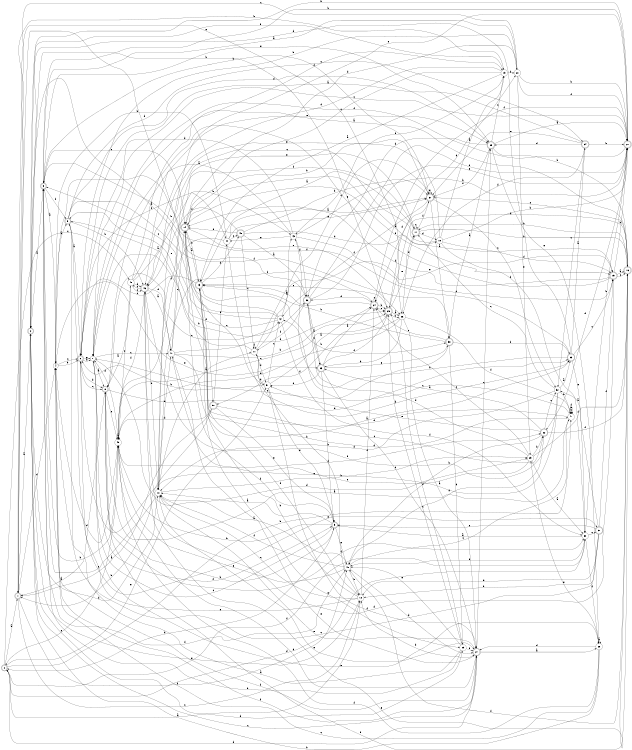 digraph n42_6 {
__start0 [label="" shape="none"];

rankdir=LR;
size="8,5";

s0 [style="rounded,filled", color="black", fillcolor="white" shape="doublecircle", label="0"];
s1 [style="rounded,filled", color="black", fillcolor="white" shape="doublecircle", label="1"];
s2 [style="rounded,filled", color="black", fillcolor="white" shape="doublecircle", label="2"];
s3 [style="rounded,filled", color="black", fillcolor="white" shape="doublecircle", label="3"];
s4 [style="filled", color="black", fillcolor="white" shape="circle", label="4"];
s5 [style="rounded,filled", color="black", fillcolor="white" shape="doublecircle", label="5"];
s6 [style="rounded,filled", color="black", fillcolor="white" shape="doublecircle", label="6"];
s7 [style="filled", color="black", fillcolor="white" shape="circle", label="7"];
s8 [style="rounded,filled", color="black", fillcolor="white" shape="doublecircle", label="8"];
s9 [style="rounded,filled", color="black", fillcolor="white" shape="doublecircle", label="9"];
s10 [style="filled", color="black", fillcolor="white" shape="circle", label="10"];
s11 [style="filled", color="black", fillcolor="white" shape="circle", label="11"];
s12 [style="filled", color="black", fillcolor="white" shape="circle", label="12"];
s13 [style="rounded,filled", color="black", fillcolor="white" shape="doublecircle", label="13"];
s14 [style="rounded,filled", color="black", fillcolor="white" shape="doublecircle", label="14"];
s15 [style="rounded,filled", color="black", fillcolor="white" shape="doublecircle", label="15"];
s16 [style="rounded,filled", color="black", fillcolor="white" shape="doublecircle", label="16"];
s17 [style="rounded,filled", color="black", fillcolor="white" shape="doublecircle", label="17"];
s18 [style="filled", color="black", fillcolor="white" shape="circle", label="18"];
s19 [style="filled", color="black", fillcolor="white" shape="circle", label="19"];
s20 [style="filled", color="black", fillcolor="white" shape="circle", label="20"];
s21 [style="rounded,filled", color="black", fillcolor="white" shape="doublecircle", label="21"];
s22 [style="rounded,filled", color="black", fillcolor="white" shape="doublecircle", label="22"];
s23 [style="rounded,filled", color="black", fillcolor="white" shape="doublecircle", label="23"];
s24 [style="rounded,filled", color="black", fillcolor="white" shape="doublecircle", label="24"];
s25 [style="rounded,filled", color="black", fillcolor="white" shape="doublecircle", label="25"];
s26 [style="filled", color="black", fillcolor="white" shape="circle", label="26"];
s27 [style="rounded,filled", color="black", fillcolor="white" shape="doublecircle", label="27"];
s28 [style="filled", color="black", fillcolor="white" shape="circle", label="28"];
s29 [style="filled", color="black", fillcolor="white" shape="circle", label="29"];
s30 [style="filled", color="black", fillcolor="white" shape="circle", label="30"];
s31 [style="rounded,filled", color="black", fillcolor="white" shape="doublecircle", label="31"];
s32 [style="filled", color="black", fillcolor="white" shape="circle", label="32"];
s33 [style="rounded,filled", color="black", fillcolor="white" shape="doublecircle", label="33"];
s34 [style="rounded,filled", color="black", fillcolor="white" shape="doublecircle", label="34"];
s35 [style="rounded,filled", color="black", fillcolor="white" shape="doublecircle", label="35"];
s36 [style="rounded,filled", color="black", fillcolor="white" shape="doublecircle", label="36"];
s37 [style="rounded,filled", color="black", fillcolor="white" shape="doublecircle", label="37"];
s38 [style="rounded,filled", color="black", fillcolor="white" shape="doublecircle", label="38"];
s39 [style="filled", color="black", fillcolor="white" shape="circle", label="39"];
s40 [style="filled", color="black", fillcolor="white" shape="circle", label="40"];
s41 [style="filled", color="black", fillcolor="white" shape="circle", label="41"];
s42 [style="filled", color="black", fillcolor="white" shape="circle", label="42"];
s43 [style="filled", color="black", fillcolor="white" shape="circle", label="43"];
s44 [style="filled", color="black", fillcolor="white" shape="circle", label="44"];
s45 [style="rounded,filled", color="black", fillcolor="white" shape="doublecircle", label="45"];
s46 [style="rounded,filled", color="black", fillcolor="white" shape="doublecircle", label="46"];
s47 [style="filled", color="black", fillcolor="white" shape="circle", label="47"];
s48 [style="filled", color="black", fillcolor="white" shape="circle", label="48"];
s49 [style="filled", color="black", fillcolor="white" shape="circle", label="49"];
s50 [style="rounded,filled", color="black", fillcolor="white" shape="doublecircle", label="50"];
s51 [style="filled", color="black", fillcolor="white" shape="circle", label="51"];
s0 -> s1 [label="a"];
s0 -> s41 [label="b"];
s0 -> s48 [label="c"];
s0 -> s27 [label="d"];
s0 -> s51 [label="e"];
s0 -> s30 [label="f"];
s1 -> s2 [label="a"];
s1 -> s19 [label="b"];
s1 -> s12 [label="c"];
s1 -> s4 [label="d"];
s1 -> s26 [label="e"];
s1 -> s40 [label="f"];
s2 -> s3 [label="a"];
s2 -> s25 [label="b"];
s2 -> s27 [label="c"];
s2 -> s39 [label="d"];
s2 -> s12 [label="e"];
s2 -> s40 [label="f"];
s3 -> s4 [label="a"];
s3 -> s37 [label="b"];
s3 -> s14 [label="c"];
s3 -> s10 [label="d"];
s3 -> s35 [label="e"];
s3 -> s5 [label="f"];
s4 -> s5 [label="a"];
s4 -> s6 [label="b"];
s4 -> s6 [label="c"];
s4 -> s49 [label="d"];
s4 -> s23 [label="e"];
s4 -> s27 [label="f"];
s5 -> s6 [label="a"];
s5 -> s46 [label="b"];
s5 -> s34 [label="c"];
s5 -> s35 [label="d"];
s5 -> s31 [label="e"];
s5 -> s38 [label="f"];
s6 -> s7 [label="a"];
s6 -> s20 [label="b"];
s6 -> s8 [label="c"];
s6 -> s8 [label="d"];
s6 -> s7 [label="e"];
s6 -> s44 [label="f"];
s7 -> s8 [label="a"];
s7 -> s36 [label="b"];
s7 -> s47 [label="c"];
s7 -> s29 [label="d"];
s7 -> s28 [label="e"];
s7 -> s9 [label="f"];
s8 -> s1 [label="a"];
s8 -> s9 [label="b"];
s8 -> s42 [label="c"];
s8 -> s33 [label="d"];
s8 -> s49 [label="e"];
s8 -> s30 [label="f"];
s9 -> s10 [label="a"];
s9 -> s49 [label="b"];
s9 -> s7 [label="c"];
s9 -> s0 [label="d"];
s9 -> s40 [label="e"];
s9 -> s14 [label="f"];
s10 -> s11 [label="a"];
s10 -> s29 [label="b"];
s10 -> s3 [label="c"];
s10 -> s47 [label="d"];
s10 -> s27 [label="e"];
s10 -> s24 [label="f"];
s11 -> s5 [label="a"];
s11 -> s12 [label="b"];
s11 -> s37 [label="c"];
s11 -> s51 [label="d"];
s11 -> s15 [label="e"];
s11 -> s11 [label="f"];
s12 -> s0 [label="a"];
s12 -> s13 [label="b"];
s12 -> s10 [label="c"];
s12 -> s13 [label="d"];
s12 -> s6 [label="e"];
s12 -> s24 [label="f"];
s13 -> s14 [label="a"];
s13 -> s38 [label="b"];
s13 -> s6 [label="c"];
s13 -> s45 [label="d"];
s13 -> s39 [label="e"];
s13 -> s50 [label="f"];
s14 -> s15 [label="a"];
s14 -> s13 [label="b"];
s14 -> s51 [label="c"];
s14 -> s41 [label="d"];
s14 -> s26 [label="e"];
s14 -> s15 [label="f"];
s15 -> s16 [label="a"];
s15 -> s21 [label="b"];
s15 -> s16 [label="c"];
s15 -> s46 [label="d"];
s15 -> s7 [label="e"];
s15 -> s14 [label="f"];
s16 -> s7 [label="a"];
s16 -> s17 [label="b"];
s16 -> s37 [label="c"];
s16 -> s25 [label="d"];
s16 -> s8 [label="e"];
s16 -> s40 [label="f"];
s17 -> s13 [label="a"];
s17 -> s16 [label="b"];
s17 -> s17 [label="c"];
s17 -> s18 [label="d"];
s17 -> s10 [label="e"];
s17 -> s37 [label="f"];
s18 -> s19 [label="a"];
s18 -> s21 [label="b"];
s18 -> s46 [label="c"];
s18 -> s15 [label="d"];
s18 -> s46 [label="e"];
s18 -> s30 [label="f"];
s19 -> s13 [label="a"];
s19 -> s20 [label="b"];
s19 -> s14 [label="c"];
s19 -> s46 [label="d"];
s19 -> s43 [label="e"];
s19 -> s2 [label="f"];
s20 -> s3 [label="a"];
s20 -> s21 [label="b"];
s20 -> s1 [label="c"];
s20 -> s14 [label="d"];
s20 -> s29 [label="e"];
s20 -> s21 [label="f"];
s21 -> s2 [label="a"];
s21 -> s3 [label="b"];
s21 -> s7 [label="c"];
s21 -> s22 [label="d"];
s21 -> s10 [label="e"];
s21 -> s7 [label="f"];
s22 -> s23 [label="a"];
s22 -> s40 [label="b"];
s22 -> s32 [label="c"];
s22 -> s40 [label="d"];
s22 -> s51 [label="e"];
s22 -> s16 [label="f"];
s23 -> s24 [label="a"];
s23 -> s9 [label="b"];
s23 -> s27 [label="c"];
s23 -> s51 [label="d"];
s23 -> s38 [label="e"];
s23 -> s25 [label="f"];
s24 -> s13 [label="a"];
s24 -> s25 [label="b"];
s24 -> s24 [label="c"];
s24 -> s36 [label="d"];
s24 -> s25 [label="e"];
s24 -> s21 [label="f"];
s25 -> s26 [label="a"];
s25 -> s26 [label="b"];
s25 -> s13 [label="c"];
s25 -> s20 [label="d"];
s25 -> s17 [label="e"];
s25 -> s50 [label="f"];
s26 -> s27 [label="a"];
s26 -> s23 [label="b"];
s26 -> s49 [label="c"];
s26 -> s17 [label="d"];
s26 -> s49 [label="e"];
s26 -> s41 [label="f"];
s27 -> s28 [label="a"];
s27 -> s12 [label="b"];
s27 -> s35 [label="c"];
s27 -> s49 [label="d"];
s27 -> s10 [label="e"];
s27 -> s4 [label="f"];
s28 -> s28 [label="a"];
s28 -> s2 [label="b"];
s28 -> s4 [label="c"];
s28 -> s27 [label="d"];
s28 -> s29 [label="e"];
s28 -> s49 [label="f"];
s29 -> s30 [label="a"];
s29 -> s22 [label="b"];
s29 -> s24 [label="c"];
s29 -> s36 [label="d"];
s29 -> s47 [label="e"];
s29 -> s16 [label="f"];
s30 -> s9 [label="a"];
s30 -> s21 [label="b"];
s30 -> s31 [label="c"];
s30 -> s0 [label="d"];
s30 -> s40 [label="e"];
s30 -> s28 [label="f"];
s31 -> s32 [label="a"];
s31 -> s12 [label="b"];
s31 -> s4 [label="c"];
s31 -> s12 [label="d"];
s31 -> s9 [label="e"];
s31 -> s15 [label="f"];
s32 -> s33 [label="a"];
s32 -> s41 [label="b"];
s32 -> s17 [label="c"];
s32 -> s10 [label="d"];
s32 -> s6 [label="e"];
s32 -> s46 [label="f"];
s33 -> s34 [label="a"];
s33 -> s43 [label="b"];
s33 -> s15 [label="c"];
s33 -> s2 [label="d"];
s33 -> s30 [label="e"];
s33 -> s4 [label="f"];
s34 -> s6 [label="a"];
s34 -> s21 [label="b"];
s34 -> s32 [label="c"];
s34 -> s35 [label="d"];
s34 -> s37 [label="e"];
s34 -> s26 [label="f"];
s35 -> s21 [label="a"];
s35 -> s16 [label="b"];
s35 -> s19 [label="c"];
s35 -> s36 [label="d"];
s35 -> s28 [label="e"];
s35 -> s37 [label="f"];
s36 -> s23 [label="a"];
s36 -> s3 [label="b"];
s36 -> s23 [label="c"];
s36 -> s21 [label="d"];
s36 -> s21 [label="e"];
s36 -> s11 [label="f"];
s37 -> s38 [label="a"];
s37 -> s14 [label="b"];
s37 -> s32 [label="c"];
s37 -> s24 [label="d"];
s37 -> s37 [label="e"];
s37 -> s42 [label="f"];
s38 -> s35 [label="a"];
s38 -> s13 [label="b"];
s38 -> s7 [label="c"];
s38 -> s39 [label="d"];
s38 -> s24 [label="e"];
s38 -> s33 [label="f"];
s39 -> s5 [label="a"];
s39 -> s3 [label="b"];
s39 -> s25 [label="c"];
s39 -> s25 [label="d"];
s39 -> s40 [label="e"];
s39 -> s27 [label="f"];
s40 -> s10 [label="a"];
s40 -> s12 [label="b"];
s40 -> s41 [label="c"];
s40 -> s27 [label="d"];
s40 -> s49 [label="e"];
s40 -> s10 [label="f"];
s41 -> s8 [label="a"];
s41 -> s41 [label="b"];
s41 -> s42 [label="c"];
s41 -> s14 [label="d"];
s41 -> s41 [label="e"];
s41 -> s41 [label="f"];
s42 -> s2 [label="a"];
s42 -> s43 [label="b"];
s42 -> s3 [label="c"];
s42 -> s1 [label="d"];
s42 -> s5 [label="e"];
s42 -> s30 [label="f"];
s43 -> s8 [label="a"];
s43 -> s21 [label="b"];
s43 -> s15 [label="c"];
s43 -> s6 [label="d"];
s43 -> s44 [label="e"];
s43 -> s36 [label="f"];
s44 -> s37 [label="a"];
s44 -> s4 [label="b"];
s44 -> s45 [label="c"];
s44 -> s33 [label="d"];
s44 -> s37 [label="e"];
s44 -> s49 [label="f"];
s45 -> s36 [label="a"];
s45 -> s37 [label="b"];
s45 -> s11 [label="c"];
s45 -> s18 [label="d"];
s45 -> s14 [label="e"];
s45 -> s46 [label="f"];
s46 -> s47 [label="a"];
s46 -> s10 [label="b"];
s46 -> s48 [label="c"];
s46 -> s47 [label="d"];
s46 -> s16 [label="e"];
s46 -> s49 [label="f"];
s47 -> s33 [label="a"];
s47 -> s25 [label="b"];
s47 -> s14 [label="c"];
s47 -> s25 [label="d"];
s47 -> s27 [label="e"];
s47 -> s17 [label="f"];
s48 -> s8 [label="a"];
s48 -> s43 [label="b"];
s48 -> s46 [label="c"];
s48 -> s46 [label="d"];
s48 -> s35 [label="e"];
s48 -> s19 [label="f"];
s49 -> s49 [label="a"];
s49 -> s3 [label="b"];
s49 -> s48 [label="c"];
s49 -> s7 [label="d"];
s49 -> s0 [label="e"];
s49 -> s22 [label="f"];
s50 -> s1 [label="a"];
s50 -> s1 [label="b"];
s50 -> s22 [label="c"];
s50 -> s49 [label="d"];
s50 -> s9 [label="e"];
s50 -> s44 [label="f"];
s51 -> s24 [label="a"];
s51 -> s6 [label="b"];
s51 -> s42 [label="c"];
s51 -> s11 [label="d"];
s51 -> s9 [label="e"];
s51 -> s27 [label="f"];

}